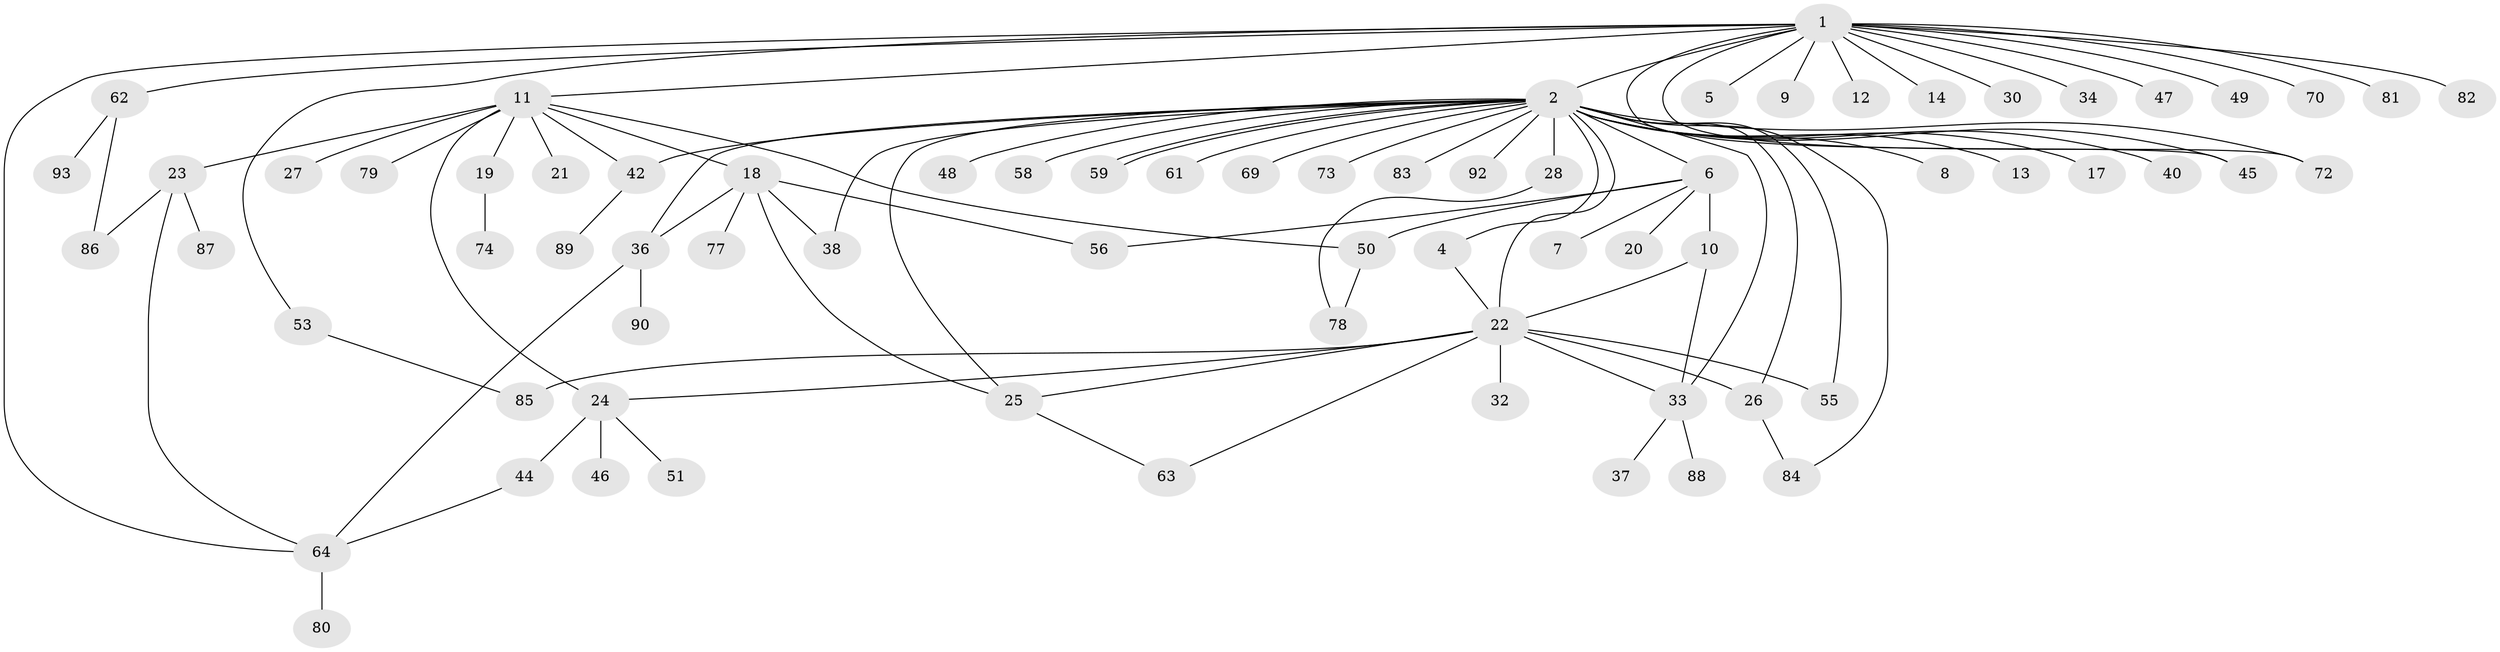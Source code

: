 // original degree distribution, {4: 0.043010752688172046, 29: 0.010752688172043012, 16: 0.010752688172043012, 2: 0.27956989247311825, 7: 0.010752688172043012, 1: 0.4731182795698925, 3: 0.08602150537634409, 11: 0.010752688172043012, 5: 0.021505376344086023, 6: 0.043010752688172046, 9: 0.010752688172043012}
// Generated by graph-tools (version 1.1) at 2025/41/03/06/25 10:41:46]
// undirected, 72 vertices, 96 edges
graph export_dot {
graph [start="1"]
  node [color=gray90,style=filled];
  1 [super="+3"];
  2 [super="+15"];
  4 [super="+29"];
  5 [super="+41"];
  6 [super="+39"];
  7;
  8;
  9;
  10 [super="+16"];
  11 [super="+65"];
  12 [super="+43"];
  13;
  14;
  17;
  18 [super="+67"];
  19 [super="+54"];
  20;
  21;
  22 [super="+60"];
  23 [super="+31"];
  24 [super="+66"];
  25;
  26;
  27;
  28 [super="+91"];
  30;
  32 [super="+35"];
  33 [super="+76"];
  34;
  36 [super="+52"];
  37;
  38;
  40;
  42 [super="+57"];
  44;
  45;
  46;
  47 [super="+71"];
  48;
  49;
  50 [super="+75"];
  51;
  53;
  55;
  56;
  58;
  59;
  61;
  62;
  63;
  64 [super="+68"];
  69;
  70;
  72;
  73;
  74;
  77;
  78;
  79;
  80;
  81;
  82;
  83;
  84;
  85;
  86;
  87;
  88;
  89;
  90;
  92;
  93;
  1 -- 2;
  1 -- 12;
  1 -- 49;
  1 -- 64;
  1 -- 5;
  1 -- 70;
  1 -- 72;
  1 -- 9;
  1 -- 11;
  1 -- 14;
  1 -- 81;
  1 -- 82;
  1 -- 30;
  1 -- 34;
  1 -- 45;
  1 -- 47;
  1 -- 53;
  1 -- 62;
  2 -- 4;
  2 -- 6 [weight=2];
  2 -- 8;
  2 -- 13;
  2 -- 17;
  2 -- 25;
  2 -- 26;
  2 -- 33;
  2 -- 36;
  2 -- 38;
  2 -- 40;
  2 -- 42;
  2 -- 45;
  2 -- 48;
  2 -- 55;
  2 -- 58;
  2 -- 59;
  2 -- 59;
  2 -- 69;
  2 -- 73;
  2 -- 83;
  2 -- 84;
  2 -- 92;
  2 -- 22 [weight=2];
  2 -- 72;
  2 -- 28 [weight=2];
  2 -- 61;
  4 -- 22;
  6 -- 7;
  6 -- 10;
  6 -- 20;
  6 -- 50;
  6 -- 56;
  10 -- 22;
  10 -- 33;
  11 -- 18;
  11 -- 19;
  11 -- 21;
  11 -- 23;
  11 -- 24;
  11 -- 27;
  11 -- 42;
  11 -- 79;
  11 -- 50;
  18 -- 25;
  18 -- 36;
  18 -- 38;
  18 -- 77;
  18 -- 56;
  19 -- 74;
  22 -- 32;
  22 -- 33;
  22 -- 55;
  22 -- 85;
  22 -- 24;
  22 -- 25;
  22 -- 26;
  22 -- 63;
  23 -- 64;
  23 -- 87;
  23 -- 86;
  24 -- 44;
  24 -- 46;
  24 -- 51;
  25 -- 63;
  26 -- 84;
  28 -- 78;
  33 -- 37;
  33 -- 88;
  36 -- 90;
  36 -- 64;
  42 -- 89;
  44 -- 64;
  50 -- 78;
  53 -- 85;
  62 -- 86;
  62 -- 93;
  64 -- 80;
}
